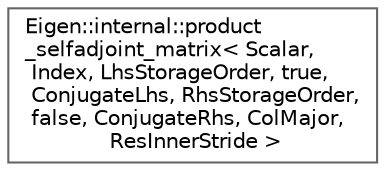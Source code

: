 digraph "Graphical Class Hierarchy"
{
 // LATEX_PDF_SIZE
  bgcolor="transparent";
  edge [fontname=Helvetica,fontsize=10,labelfontname=Helvetica,labelfontsize=10];
  node [fontname=Helvetica,fontsize=10,shape=box,height=0.2,width=0.4];
  rankdir="LR";
  Node0 [id="Node000000",label="Eigen::internal::product\l_selfadjoint_matrix\< Scalar,\l Index, LhsStorageOrder, true,\l ConjugateLhs, RhsStorageOrder,\l false, ConjugateRhs, ColMajor,\l ResInnerStride \>",height=0.2,width=0.4,color="grey40", fillcolor="white", style="filled",URL="$structEigen_1_1internal_1_1product__selfadjoint__matrix_3_01Scalar_00_01Index_00_01LhsStorageOrd3ec68f6164b9cfd554908134e0aa3f6e.html",tooltip=" "];
}
